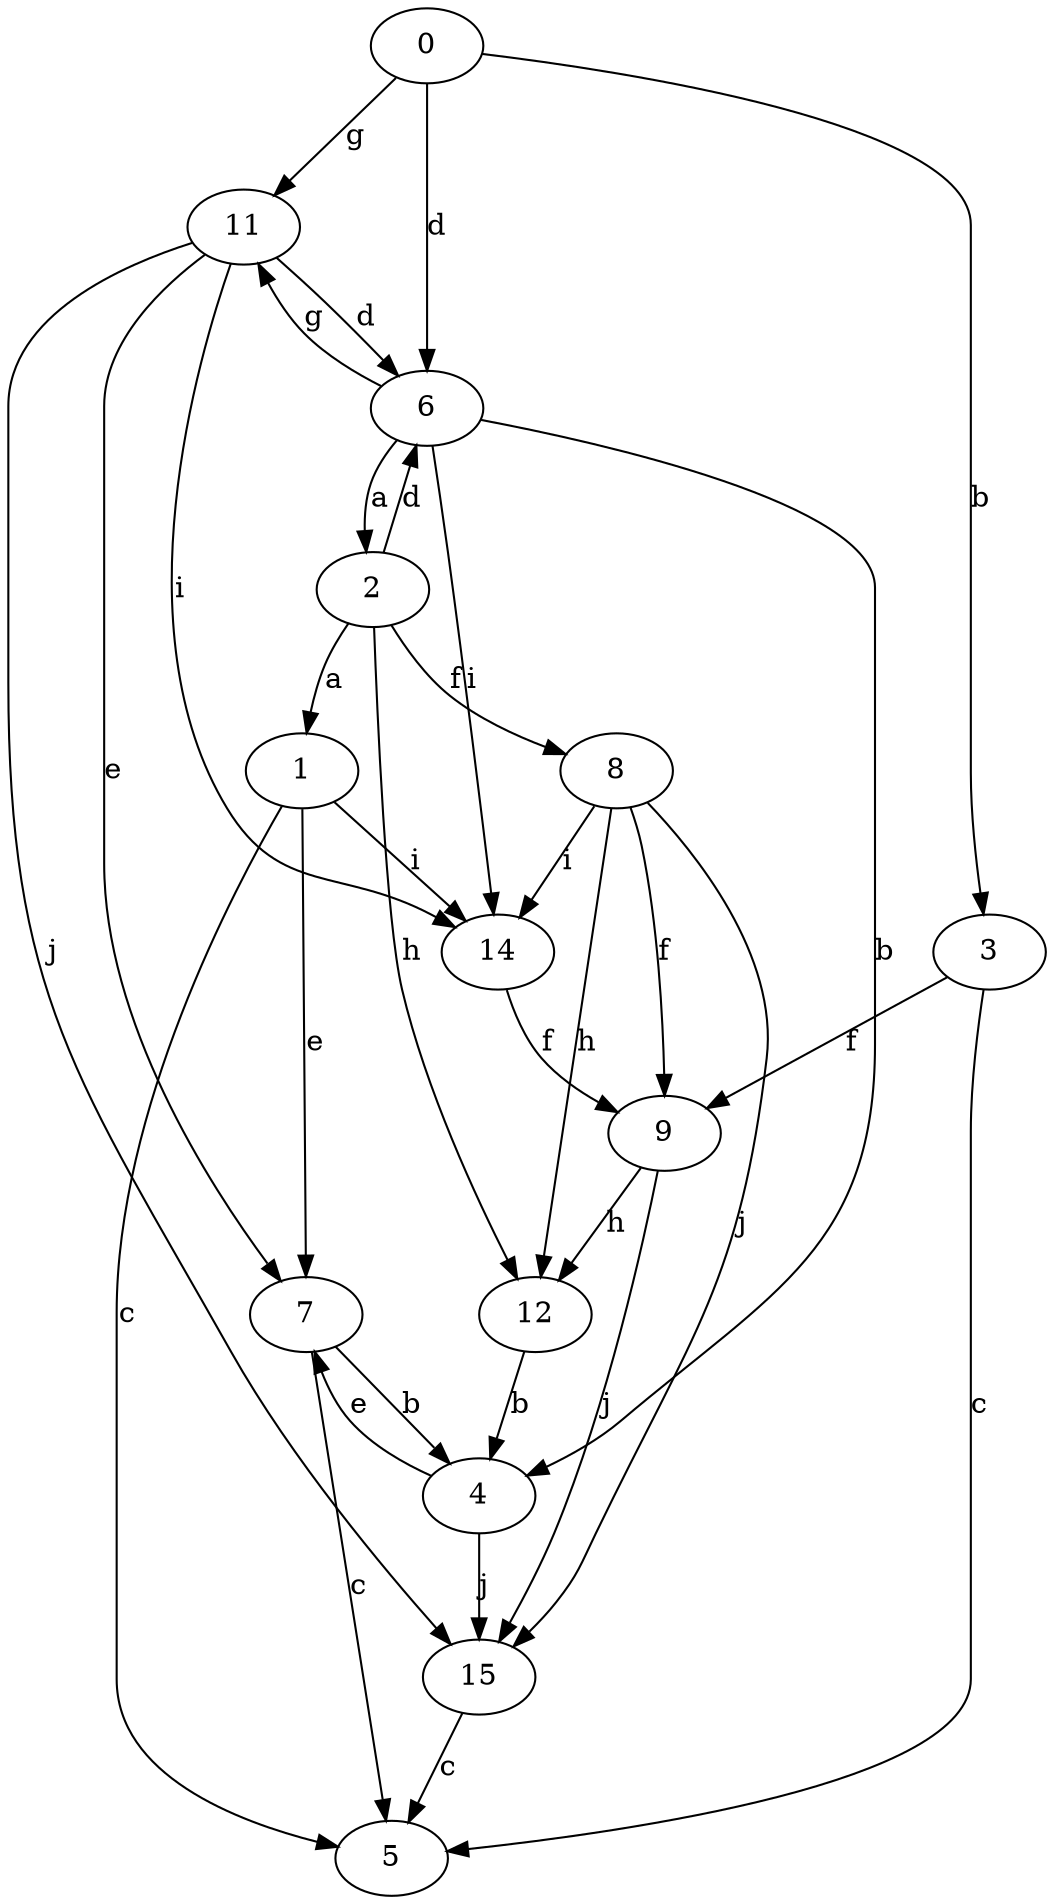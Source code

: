 strict digraph  {
1;
2;
3;
4;
5;
0;
6;
7;
8;
9;
11;
12;
14;
15;
1 -> 5  [label=c];
1 -> 7  [label=e];
1 -> 14  [label=i];
2 -> 1  [label=a];
2 -> 6  [label=d];
2 -> 8  [label=f];
2 -> 12  [label=h];
3 -> 5  [label=c];
3 -> 9  [label=f];
4 -> 7  [label=e];
4 -> 15  [label=j];
0 -> 3  [label=b];
0 -> 6  [label=d];
0 -> 11  [label=g];
6 -> 2  [label=a];
6 -> 4  [label=b];
6 -> 11  [label=g];
6 -> 14  [label=i];
7 -> 4  [label=b];
7 -> 5  [label=c];
8 -> 9  [label=f];
8 -> 12  [label=h];
8 -> 14  [label=i];
8 -> 15  [label=j];
9 -> 12  [label=h];
9 -> 15  [label=j];
11 -> 6  [label=d];
11 -> 7  [label=e];
11 -> 14  [label=i];
11 -> 15  [label=j];
12 -> 4  [label=b];
14 -> 9  [label=f];
15 -> 5  [label=c];
}
